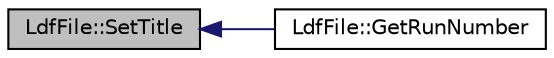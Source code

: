 digraph "LdfFile::SetTitle"
{
  edge [fontname="Helvetica",fontsize="10",labelfontname="Helvetica",labelfontsize="10"];
  node [fontname="Helvetica",fontsize="10",shape=record];
  rankdir="LR";
  Node1 [label="LdfFile::SetTitle",height=0.2,width=0.4,color="black", fillcolor="grey75", style="filled", fontcolor="black"];
  Node1 -> Node2 [dir="back",color="midnightblue",fontsize="10",style="solid",fontname="Helvetica"];
  Node2 [label="LdfFile::GetRunNumber",height=0.2,width=0.4,color="black", fillcolor="white", style="filled",URL="$d6/d7e/class_ldf_file.html#a2b7b213e82cfeca301805f09e23b0028"];
}
